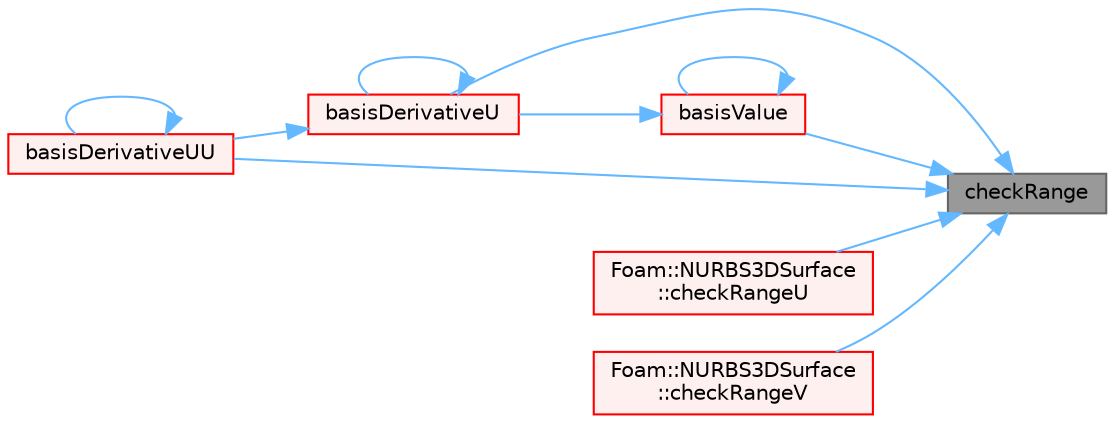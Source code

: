 digraph "checkRange"
{
 // LATEX_PDF_SIZE
  bgcolor="transparent";
  edge [fontname=Helvetica,fontsize=10,labelfontname=Helvetica,labelfontsize=10];
  node [fontname=Helvetica,fontsize=10,shape=box,height=0.2,width=0.4];
  rankdir="RL";
  Node1 [id="Node000001",label="checkRange",height=0.2,width=0.4,color="gray40", fillcolor="grey60", style="filled", fontcolor="black",tooltip=" "];
  Node1 -> Node2 [id="edge1_Node000001_Node000002",dir="back",color="steelblue1",style="solid",tooltip=" "];
  Node2 [id="Node000002",label="basisDerivativeU",height=0.2,width=0.4,color="red", fillcolor="#FFF0F0", style="filled",URL="$classFoam_1_1NURBSbasis.html#a16eb84fed3378724e32df4172c549812",tooltip=" "];
  Node2 -> Node2 [id="edge2_Node000002_Node000002",dir="back",color="steelblue1",style="solid",tooltip=" "];
  Node2 -> Node3 [id="edge3_Node000002_Node000003",dir="back",color="steelblue1",style="solid",tooltip=" "];
  Node3 [id="Node000003",label="basisDerivativeUU",height=0.2,width=0.4,color="red", fillcolor="#FFF0F0", style="filled",URL="$classFoam_1_1NURBSbasis.html#a14f361cff3417f5902643044c11e1b9b",tooltip=" "];
  Node3 -> Node3 [id="edge4_Node000003_Node000003",dir="back",color="steelblue1",style="solid",tooltip=" "];
  Node1 -> Node3 [id="edge5_Node000001_Node000003",dir="back",color="steelblue1",style="solid",tooltip=" "];
  Node1 -> Node24 [id="edge6_Node000001_Node000024",dir="back",color="steelblue1",style="solid",tooltip=" "];
  Node24 [id="Node000024",label="basisValue",height=0.2,width=0.4,color="red", fillcolor="#FFF0F0", style="filled",URL="$classFoam_1_1NURBSbasis.html#a98ebe833695a8186a1264fbe881fb2bd",tooltip=" "];
  Node24 -> Node2 [id="edge7_Node000024_Node000002",dir="back",color="steelblue1",style="solid",tooltip=" "];
  Node24 -> Node24 [id="edge8_Node000024_Node000024",dir="back",color="steelblue1",style="solid",tooltip=" "];
  Node1 -> Node40 [id="edge9_Node000001_Node000040",dir="back",color="steelblue1",style="solid",tooltip=" "];
  Node40 [id="Node000040",label="Foam::NURBS3DSurface\l::checkRangeU",height=0.2,width=0.4,color="red", fillcolor="#FFF0F0", style="filled",URL="$classFoam_1_1NURBS3DSurface.html#a2145a23d6d8e6706221eb82adba4b8d6",tooltip=" "];
  Node1 -> Node44 [id="edge10_Node000001_Node000044",dir="back",color="steelblue1",style="solid",tooltip=" "];
  Node44 [id="Node000044",label="Foam::NURBS3DSurface\l::checkRangeV",height=0.2,width=0.4,color="red", fillcolor="#FFF0F0", style="filled",URL="$classFoam_1_1NURBS3DSurface.html#acf2ecd7d90576f815a8ca458621ff4ae",tooltip=" "];
}
